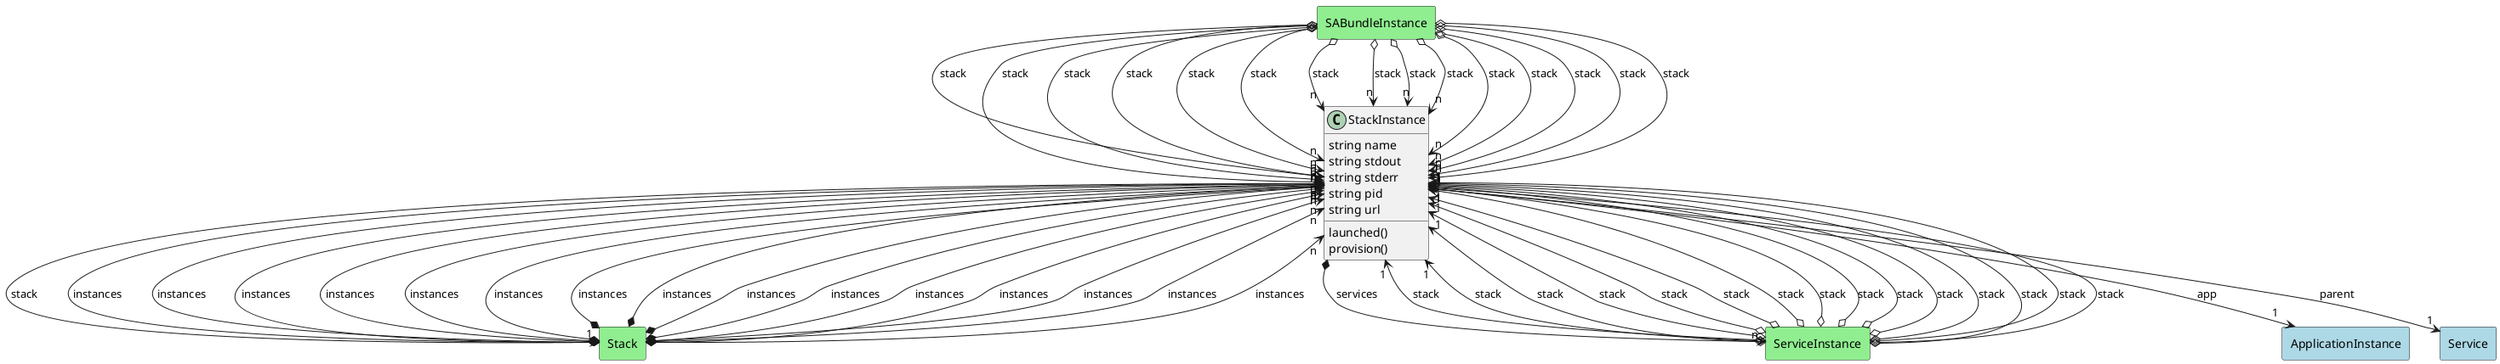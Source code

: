 @startuml

class "StackInstance" as Model {
 string name
 string stdout
 string stderr
 string pid
 string url

 launched()
 provision()
 
}

rectangle "ApplicationInstance" as ApplicationInstance #lightblue {
}

Model o--> "1" ApplicationInstance : app


rectangle "Stack" as Stack #lightblue {
}

Model o--> "1" Stack : stack


rectangle "ServiceInstance" as ServiceInstance #lightblue {
}

Model *--> "n" ServiceInstance : services


rectangle "Service" as Service #lightblue {
}

Model o--> "1" Service : parent




    rectangle "ServiceInstance" as ServiceInstance #lightgreen {
    }
    
        ServiceInstance   o--> "1" Model : "stack"
    
    rectangle "Stack" as Stack #lightgreen {
    }
    
        Stack   *--> "n" Model : "instances"
    
    rectangle "SABundleInstance" as SABundleInstance #lightgreen {
    }
    
        SABundleInstance   o--> "n" Model : "stack"
    
    rectangle "ServiceInstance" as ServiceInstance #lightgreen {
    }
    
        ServiceInstance   o--> "1" Model : "stack"
    
    rectangle "Stack" as Stack #lightgreen {
    }
    
        Stack   *--> "n" Model : "instances"
    
    rectangle "SABundleInstance" as SABundleInstance #lightgreen {
    }
    
        SABundleInstance   o--> "n" Model : "stack"
    
    rectangle "ServiceInstance" as ServiceInstance #lightgreen {
    }
    
        ServiceInstance   o--> "1" Model : "stack"
    
    rectangle "Stack" as Stack #lightgreen {
    }
    
        Stack   *--> "n" Model : "instances"
    
    rectangle "SABundleInstance" as SABundleInstance #lightgreen {
    }
    
        SABundleInstance   o--> "n" Model : "stack"
    
    rectangle "ServiceInstance" as ServiceInstance #lightgreen {
    }
    
        ServiceInstance   o--> "1" Model : "stack"
    
    rectangle "Stack" as Stack #lightgreen {
    }
    
        Stack   *--> "n" Model : "instances"
    
    rectangle "SABundleInstance" as SABundleInstance #lightgreen {
    }
    
        SABundleInstance   o--> "n" Model : "stack"
    
    rectangle "ServiceInstance" as ServiceInstance #lightgreen {
    }
    
        ServiceInstance   o--> "1" Model : "stack"
    
    rectangle "Stack" as Stack #lightgreen {
    }
    
        Stack   *--> "n" Model : "instances"
    
    rectangle "SABundleInstance" as SABundleInstance #lightgreen {
    }
    
        SABundleInstance   o--> "n" Model : "stack"
    
    rectangle "ServiceInstance" as ServiceInstance #lightgreen {
    }
    
        ServiceInstance   o--> "1" Model : "stack"
    
    rectangle "Stack" as Stack #lightgreen {
    }
    
        Stack   *--> "n" Model : "instances"
    
    rectangle "SABundleInstance" as SABundleInstance #lightgreen {
    }
    
        SABundleInstance   o--> "n" Model : "stack"
    
    rectangle "ServiceInstance" as ServiceInstance #lightgreen {
    }
    
        ServiceInstance   o--> "1" Model : "stack"
    
    rectangle "Stack" as Stack #lightgreen {
    }
    
        Stack   *--> "n" Model : "instances"
    
    rectangle "SABundleInstance" as SABundleInstance #lightgreen {
    }
    
        SABundleInstance   o--> "n" Model : "stack"
    
    rectangle "ServiceInstance" as ServiceInstance #lightgreen {
    }
    
        ServiceInstance   o--> "1" Model : "stack"
    
    rectangle "Stack" as Stack #lightgreen {
    }
    
        Stack   *--> "n" Model : "instances"
    
    rectangle "SABundleInstance" as SABundleInstance #lightgreen {
    }
    
        SABundleInstance   o--> "n" Model : "stack"
    
    rectangle "ServiceInstance" as ServiceInstance #lightgreen {
    }
    
        ServiceInstance   o--> "1" Model : "stack"
    
    rectangle "Stack" as Stack #lightgreen {
    }
    
        Stack   *--> "n" Model : "instances"
    
    rectangle "SABundleInstance" as SABundleInstance #lightgreen {
    }
    
        SABundleInstance   o--> "n" Model : "stack"
    
    rectangle "ServiceInstance" as ServiceInstance #lightgreen {
    }
    
        ServiceInstance   o--> "1" Model : "stack"
    
    rectangle "Stack" as Stack #lightgreen {
    }
    
        Stack   *--> "n" Model : "instances"
    
    rectangle "SABundleInstance" as SABundleInstance #lightgreen {
    }
    
        SABundleInstance   o--> "n" Model : "stack"
    
    rectangle "ServiceInstance" as ServiceInstance #lightgreen {
    }
    
        ServiceInstance   o--> "1" Model : "stack"
    
    rectangle "Stack" as Stack #lightgreen {
    }
    
        Stack   *--> "n" Model : "instances"
    
    rectangle "SABundleInstance" as SABundleInstance #lightgreen {
    }
    
        SABundleInstance   o--> "n" Model : "stack"
    
    rectangle "ServiceInstance" as ServiceInstance #lightgreen {
    }
    
        ServiceInstance   o--> "1" Model : "stack"
    
    rectangle "Stack" as Stack #lightgreen {
    }
    
        Stack   *--> "n" Model : "instances"
    
    rectangle "SABundleInstance" as SABundleInstance #lightgreen {
    }
    
        SABundleInstance   o--> "n" Model : "stack"
    
    rectangle "ServiceInstance" as ServiceInstance #lightgreen {
    }
    
        ServiceInstance   o--> "1" Model : "stack"
    
    rectangle "Stack" as Stack #lightgreen {
    }
    
        Stack   *--> "n" Model : "instances"
    
    rectangle "SABundleInstance" as SABundleInstance #lightgreen {
    }
    
        SABundleInstance   o--> "n" Model : "stack"
    
    rectangle "ServiceInstance" as ServiceInstance #lightgreen {
    }
    
        ServiceInstance   o--> "1" Model : "stack"
    
    rectangle "Stack" as Stack #lightgreen {
    }
    
        Stack   *--> "n" Model : "instances"
    
    rectangle "SABundleInstance" as SABundleInstance #lightgreen {
    }
    
        SABundleInstance   o--> "n" Model : "stack"
    
    rectangle "ServiceInstance" as ServiceInstance #lightgreen {
    }
    
        ServiceInstance   o--> "1" Model : "stack"
    
    rectangle "Stack" as Stack #lightgreen {
    }
    
        Stack   *--> "n" Model : "instances"
    
    rectangle "SABundleInstance" as SABundleInstance #lightgreen {
    }
    
        SABundleInstance   o--> "n" Model : "stack"
    

@enduml
